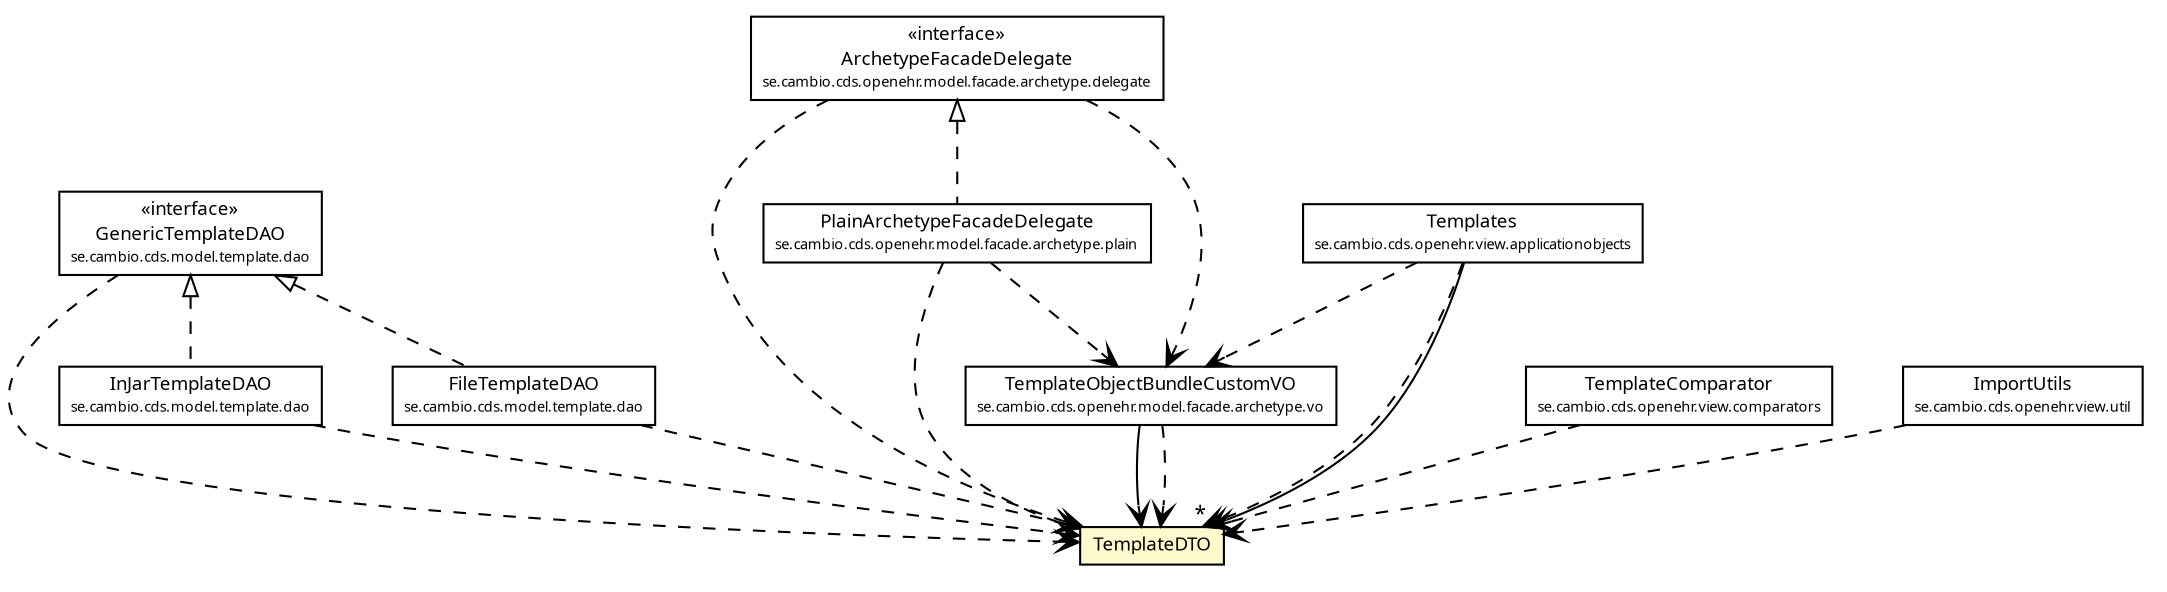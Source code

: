 #!/usr/local/bin/dot
#
# Class diagram 
# Generated by UMLGraph version R5_6 (http://www.umlgraph.org/)
#

digraph G {
	edge [fontname="Trebuchet MS",fontsize=10,labelfontname="Trebuchet MS",labelfontsize=10];
	node [fontname="Trebuchet MS",fontsize=10,shape=plaintext];
	nodesep=0.25;
	ranksep=0.5;
	// se.cambio.cds.model.template.dto.TemplateDTO
	c329500 [label=<<table title="se.cambio.cds.model.template.dto.TemplateDTO" border="0" cellborder="1" cellspacing="0" cellpadding="2" port="p" bgcolor="lemonChiffon" href="./TemplateDTO.html">
		<tr><td><table border="0" cellspacing="0" cellpadding="1">
<tr><td align="center" balign="center"><font face="Trebuchet MS"> TemplateDTO </font></td></tr>
		</table></td></tr>
		</table>>, URL="./TemplateDTO.html", fontname="Trebuchet MS", fontcolor="black", fontsize=9.0];
	// se.cambio.cds.model.template.dao.GenericTemplateDAO
	c329594 [label=<<table title="se.cambio.cds.model.template.dao.GenericTemplateDAO" border="0" cellborder="1" cellspacing="0" cellpadding="2" port="p" href="../dao/GenericTemplateDAO.html">
		<tr><td><table border="0" cellspacing="0" cellpadding="1">
<tr><td align="center" balign="center"> &#171;interface&#187; </td></tr>
<tr><td align="center" balign="center"><font face="Trebuchet MS"> GenericTemplateDAO </font></td></tr>
<tr><td align="center" balign="center"><font face="Trebuchet MS" point-size="7.0"> se.cambio.cds.model.template.dao </font></td></tr>
		</table></td></tr>
		</table>>, URL="../dao/GenericTemplateDAO.html", fontname="Trebuchet MS", fontcolor="black", fontsize=9.0];
	// se.cambio.cds.model.template.dao.InJarTemplateDAO
	c329595 [label=<<table title="se.cambio.cds.model.template.dao.InJarTemplateDAO" border="0" cellborder="1" cellspacing="0" cellpadding="2" port="p" href="../dao/InJarTemplateDAO.html">
		<tr><td><table border="0" cellspacing="0" cellpadding="1">
<tr><td align="center" balign="center"><font face="Trebuchet MS"> InJarTemplateDAO </font></td></tr>
<tr><td align="center" balign="center"><font face="Trebuchet MS" point-size="7.0"> se.cambio.cds.model.template.dao </font></td></tr>
		</table></td></tr>
		</table>>, URL="../dao/InJarTemplateDAO.html", fontname="Trebuchet MS", fontcolor="black", fontsize=9.0];
	// se.cambio.cds.model.template.dao.FileTemplateDAO
	c329596 [label=<<table title="se.cambio.cds.model.template.dao.FileTemplateDAO" border="0" cellborder="1" cellspacing="0" cellpadding="2" port="p" href="../dao/FileTemplateDAO.html">
		<tr><td><table border="0" cellspacing="0" cellpadding="1">
<tr><td align="center" balign="center"><font face="Trebuchet MS"> FileTemplateDAO </font></td></tr>
<tr><td align="center" balign="center"><font face="Trebuchet MS" point-size="7.0"> se.cambio.cds.model.template.dao </font></td></tr>
		</table></td></tr>
		</table>>, URL="../dao/FileTemplateDAO.html", fontname="Trebuchet MS", fontcolor="black", fontsize=9.0];
	// se.cambio.cds.openehr.model.facade.archetype.delegate.ArchetypeFacadeDelegate
	c329759 [label=<<table title="se.cambio.cds.openehr.model.facade.archetype.delegate.ArchetypeFacadeDelegate" border="0" cellborder="1" cellspacing="0" cellpadding="2" port="p" href="../../../openehr/model/facade/archetype/delegate/ArchetypeFacadeDelegate.html">
		<tr><td><table border="0" cellspacing="0" cellpadding="1">
<tr><td align="center" balign="center"> &#171;interface&#187; </td></tr>
<tr><td align="center" balign="center"><font face="Trebuchet MS"> ArchetypeFacadeDelegate </font></td></tr>
<tr><td align="center" balign="center"><font face="Trebuchet MS" point-size="7.0"> se.cambio.cds.openehr.model.facade.archetype.delegate </font></td></tr>
		</table></td></tr>
		</table>>, URL="../../../openehr/model/facade/archetype/delegate/ArchetypeFacadeDelegate.html", fontname="Trebuchet MS", fontcolor="black", fontsize=9.0];
	// se.cambio.cds.openehr.model.facade.archetype.plain.PlainArchetypeFacadeDelegate
	c329760 [label=<<table title="se.cambio.cds.openehr.model.facade.archetype.plain.PlainArchetypeFacadeDelegate" border="0" cellborder="1" cellspacing="0" cellpadding="2" port="p" href="../../../openehr/model/facade/archetype/plain/PlainArchetypeFacadeDelegate.html">
		<tr><td><table border="0" cellspacing="0" cellpadding="1">
<tr><td align="center" balign="center"><font face="Trebuchet MS"> PlainArchetypeFacadeDelegate </font></td></tr>
<tr><td align="center" balign="center"><font face="Trebuchet MS" point-size="7.0"> se.cambio.cds.openehr.model.facade.archetype.plain </font></td></tr>
		</table></td></tr>
		</table>>, URL="../../../openehr/model/facade/archetype/plain/PlainArchetypeFacadeDelegate.html", fontname="Trebuchet MS", fontcolor="black", fontsize=9.0];
	// se.cambio.cds.openehr.model.facade.archetype.vo.TemplateObjectBundleCustomVO
	c329761 [label=<<table title="se.cambio.cds.openehr.model.facade.archetype.vo.TemplateObjectBundleCustomVO" border="0" cellborder="1" cellspacing="0" cellpadding="2" port="p" href="../../../openehr/model/facade/archetype/vo/TemplateObjectBundleCustomVO.html">
		<tr><td><table border="0" cellspacing="0" cellpadding="1">
<tr><td align="center" balign="center"><font face="Trebuchet MS"> TemplateObjectBundleCustomVO </font></td></tr>
<tr><td align="center" balign="center"><font face="Trebuchet MS" point-size="7.0"> se.cambio.cds.openehr.model.facade.archetype.vo </font></td></tr>
		</table></td></tr>
		</table>>, URL="../../../openehr/model/facade/archetype/vo/TemplateObjectBundleCustomVO.html", fontname="Trebuchet MS", fontcolor="black", fontsize=9.0];
	// se.cambio.cds.openehr.view.applicationobjects.Templates
	c329781 [label=<<table title="se.cambio.cds.openehr.view.applicationobjects.Templates" border="0" cellborder="1" cellspacing="0" cellpadding="2" port="p" href="../../../openehr/view/applicationobjects/Templates.html">
		<tr><td><table border="0" cellspacing="0" cellpadding="1">
<tr><td align="center" balign="center"><font face="Trebuchet MS"> Templates </font></td></tr>
<tr><td align="center" balign="center"><font face="Trebuchet MS" point-size="7.0"> se.cambio.cds.openehr.view.applicationobjects </font></td></tr>
		</table></td></tr>
		</table>>, URL="../../../openehr/view/applicationobjects/Templates.html", fontname="Trebuchet MS", fontcolor="black", fontsize=9.0];
	// se.cambio.cds.openehr.view.comparators.TemplateComparator
	c329793 [label=<<table title="se.cambio.cds.openehr.view.comparators.TemplateComparator" border="0" cellborder="1" cellspacing="0" cellpadding="2" port="p" href="../../../openehr/view/comparators/TemplateComparator.html">
		<tr><td><table border="0" cellspacing="0" cellpadding="1">
<tr><td align="center" balign="center"><font face="Trebuchet MS"> TemplateComparator </font></td></tr>
<tr><td align="center" balign="center"><font face="Trebuchet MS" point-size="7.0"> se.cambio.cds.openehr.view.comparators </font></td></tr>
		</table></td></tr>
		</table>>, URL="../../../openehr/view/comparators/TemplateComparator.html", fontname="Trebuchet MS", fontcolor="black", fontsize=9.0];
	// se.cambio.cds.openehr.view.util.ImportUtils
	c329843 [label=<<table title="se.cambio.cds.openehr.view.util.ImportUtils" border="0" cellborder="1" cellspacing="0" cellpadding="2" port="p" href="../../../openehr/view/util/ImportUtils.html">
		<tr><td><table border="0" cellspacing="0" cellpadding="1">
<tr><td align="center" balign="center"><font face="Trebuchet MS"> ImportUtils </font></td></tr>
<tr><td align="center" balign="center"><font face="Trebuchet MS" point-size="7.0"> se.cambio.cds.openehr.view.util </font></td></tr>
		</table></td></tr>
		</table>>, URL="../../../openehr/view/util/ImportUtils.html", fontname="Trebuchet MS", fontcolor="black", fontsize=9.0];
	//se.cambio.cds.model.template.dao.InJarTemplateDAO implements se.cambio.cds.model.template.dao.GenericTemplateDAO
	c329594:p -> c329595:p [dir=back,arrowtail=empty,style=dashed];
	//se.cambio.cds.model.template.dao.FileTemplateDAO implements se.cambio.cds.model.template.dao.GenericTemplateDAO
	c329594:p -> c329596:p [dir=back,arrowtail=empty,style=dashed];
	//se.cambio.cds.openehr.model.facade.archetype.plain.PlainArchetypeFacadeDelegate implements se.cambio.cds.openehr.model.facade.archetype.delegate.ArchetypeFacadeDelegate
	c329759:p -> c329760:p [dir=back,arrowtail=empty,style=dashed];
	// se.cambio.cds.openehr.model.facade.archetype.vo.TemplateObjectBundleCustomVO NAVASSOC se.cambio.cds.model.template.dto.TemplateDTO
	c329761:p -> c329500:p [taillabel="", label="", headlabel="", fontname="Trebuchet MS", fontcolor="black", fontsize=10.0, color="black", arrowhead=open];
	// se.cambio.cds.openehr.view.applicationobjects.Templates NAVASSOC se.cambio.cds.model.template.dto.TemplateDTO
	c329781:p -> c329500:p [taillabel="", label="", headlabel="*", fontname="Trebuchet MS", fontcolor="black", fontsize=10.0, color="black", arrowhead=open];
	// se.cambio.cds.model.template.dao.GenericTemplateDAO DEPEND se.cambio.cds.model.template.dto.TemplateDTO
	c329594:p -> c329500:p [taillabel="", label="", headlabel="", fontname="Trebuchet MS", fontcolor="black", fontsize=10.0, color="black", arrowhead=open, style=dashed];
	// se.cambio.cds.model.template.dao.InJarTemplateDAO DEPEND se.cambio.cds.model.template.dto.TemplateDTO
	c329595:p -> c329500:p [taillabel="", label="", headlabel="", fontname="Trebuchet MS", fontcolor="black", fontsize=10.0, color="black", arrowhead=open, style=dashed];
	// se.cambio.cds.model.template.dao.FileTemplateDAO DEPEND se.cambio.cds.model.template.dto.TemplateDTO
	c329596:p -> c329500:p [taillabel="", label="", headlabel="", fontname="Trebuchet MS", fontcolor="black", fontsize=10.0, color="black", arrowhead=open, style=dashed];
	// se.cambio.cds.openehr.model.facade.archetype.delegate.ArchetypeFacadeDelegate DEPEND se.cambio.cds.model.template.dto.TemplateDTO
	c329759:p -> c329500:p [taillabel="", label="", headlabel="", fontname="Trebuchet MS", fontcolor="black", fontsize=10.0, color="black", arrowhead=open, style=dashed];
	// se.cambio.cds.openehr.model.facade.archetype.delegate.ArchetypeFacadeDelegate DEPEND se.cambio.cds.openehr.model.facade.archetype.vo.TemplateObjectBundleCustomVO
	c329759:p -> c329761:p [taillabel="", label="", headlabel="", fontname="Trebuchet MS", fontcolor="black", fontsize=10.0, color="black", arrowhead=open, style=dashed];
	// se.cambio.cds.openehr.model.facade.archetype.plain.PlainArchetypeFacadeDelegate DEPEND se.cambio.cds.model.template.dto.TemplateDTO
	c329760:p -> c329500:p [taillabel="", label="", headlabel="", fontname="Trebuchet MS", fontcolor="black", fontsize=10.0, color="black", arrowhead=open, style=dashed];
	// se.cambio.cds.openehr.model.facade.archetype.plain.PlainArchetypeFacadeDelegate DEPEND se.cambio.cds.openehr.model.facade.archetype.vo.TemplateObjectBundleCustomVO
	c329760:p -> c329761:p [taillabel="", label="", headlabel="", fontname="Trebuchet MS", fontcolor="black", fontsize=10.0, color="black", arrowhead=open, style=dashed];
	// se.cambio.cds.openehr.model.facade.archetype.vo.TemplateObjectBundleCustomVO DEPEND se.cambio.cds.model.template.dto.TemplateDTO
	c329761:p -> c329500:p [taillabel="", label="", headlabel="", fontname="Trebuchet MS", fontcolor="black", fontsize=10.0, color="black", arrowhead=open, style=dashed];
	// se.cambio.cds.openehr.view.applicationobjects.Templates DEPEND se.cambio.cds.model.template.dto.TemplateDTO
	c329781:p -> c329500:p [taillabel="", label="", headlabel="", fontname="Trebuchet MS", fontcolor="black", fontsize=10.0, color="black", arrowhead=open, style=dashed];
	// se.cambio.cds.openehr.view.applicationobjects.Templates DEPEND se.cambio.cds.openehr.model.facade.archetype.vo.TemplateObjectBundleCustomVO
	c329781:p -> c329761:p [taillabel="", label="", headlabel="", fontname="Trebuchet MS", fontcolor="black", fontsize=10.0, color="black", arrowhead=open, style=dashed];
	// se.cambio.cds.openehr.view.comparators.TemplateComparator DEPEND se.cambio.cds.model.template.dto.TemplateDTO
	c329793:p -> c329500:p [taillabel="", label="", headlabel="", fontname="Trebuchet MS", fontcolor="black", fontsize=10.0, color="black", arrowhead=open, style=dashed];
	// se.cambio.cds.openehr.view.util.ImportUtils DEPEND se.cambio.cds.model.template.dto.TemplateDTO
	c329843:p -> c329500:p [taillabel="", label="", headlabel="", fontname="Trebuchet MS", fontcolor="black", fontsize=10.0, color="black", arrowhead=open, style=dashed];
}

